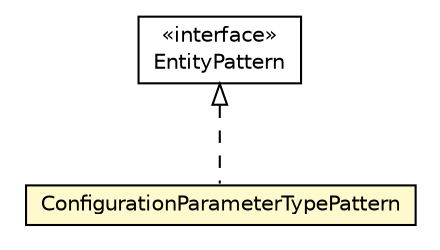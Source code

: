 #!/usr/local/bin/dot
#
# Class diagram 
# Generated by UMLGraph version R5_6-24-gf6e263 (http://www.umlgraph.org/)
#

digraph G {
	edge [fontname="Helvetica",fontsize=10,labelfontname="Helvetica",labelfontsize=10];
	node [fontname="Helvetica",fontsize=10,shape=plaintext];
	nodesep=0.25;
	ranksep=0.5;
	// org.universAAL.middleware.interfaces.configuration.configurationEditionTypes.pattern.ConfigurationParameterTypePattern
	c176503 [label=<<table title="org.universAAL.middleware.interfaces.configuration.configurationEditionTypes.pattern.ConfigurationParameterTypePattern" border="0" cellborder="1" cellspacing="0" cellpadding="2" port="p" bgcolor="lemonChiffon" href="./ConfigurationParameterTypePattern.html">
		<tr><td><table border="0" cellspacing="0" cellpadding="1">
<tr><td align="center" balign="center"> ConfigurationParameterTypePattern </td></tr>
		</table></td></tr>
		</table>>, URL="./ConfigurationParameterTypePattern.html", fontname="Helvetica", fontcolor="black", fontsize=10.0];
	// org.universAAL.middleware.interfaces.configuration.configurationEditionTypes.pattern.EntityPattern
	c176510 [label=<<table title="org.universAAL.middleware.interfaces.configuration.configurationEditionTypes.pattern.EntityPattern" border="0" cellborder="1" cellspacing="0" cellpadding="2" port="p" href="./EntityPattern.html">
		<tr><td><table border="0" cellspacing="0" cellpadding="1">
<tr><td align="center" balign="center"> &#171;interface&#187; </td></tr>
<tr><td align="center" balign="center"> EntityPattern </td></tr>
		</table></td></tr>
		</table>>, URL="./EntityPattern.html", fontname="Helvetica", fontcolor="black", fontsize=10.0];
	//org.universAAL.middleware.interfaces.configuration.configurationEditionTypes.pattern.ConfigurationParameterTypePattern implements org.universAAL.middleware.interfaces.configuration.configurationEditionTypes.pattern.EntityPattern
	c176510:p -> c176503:p [dir=back,arrowtail=empty,style=dashed];
}


